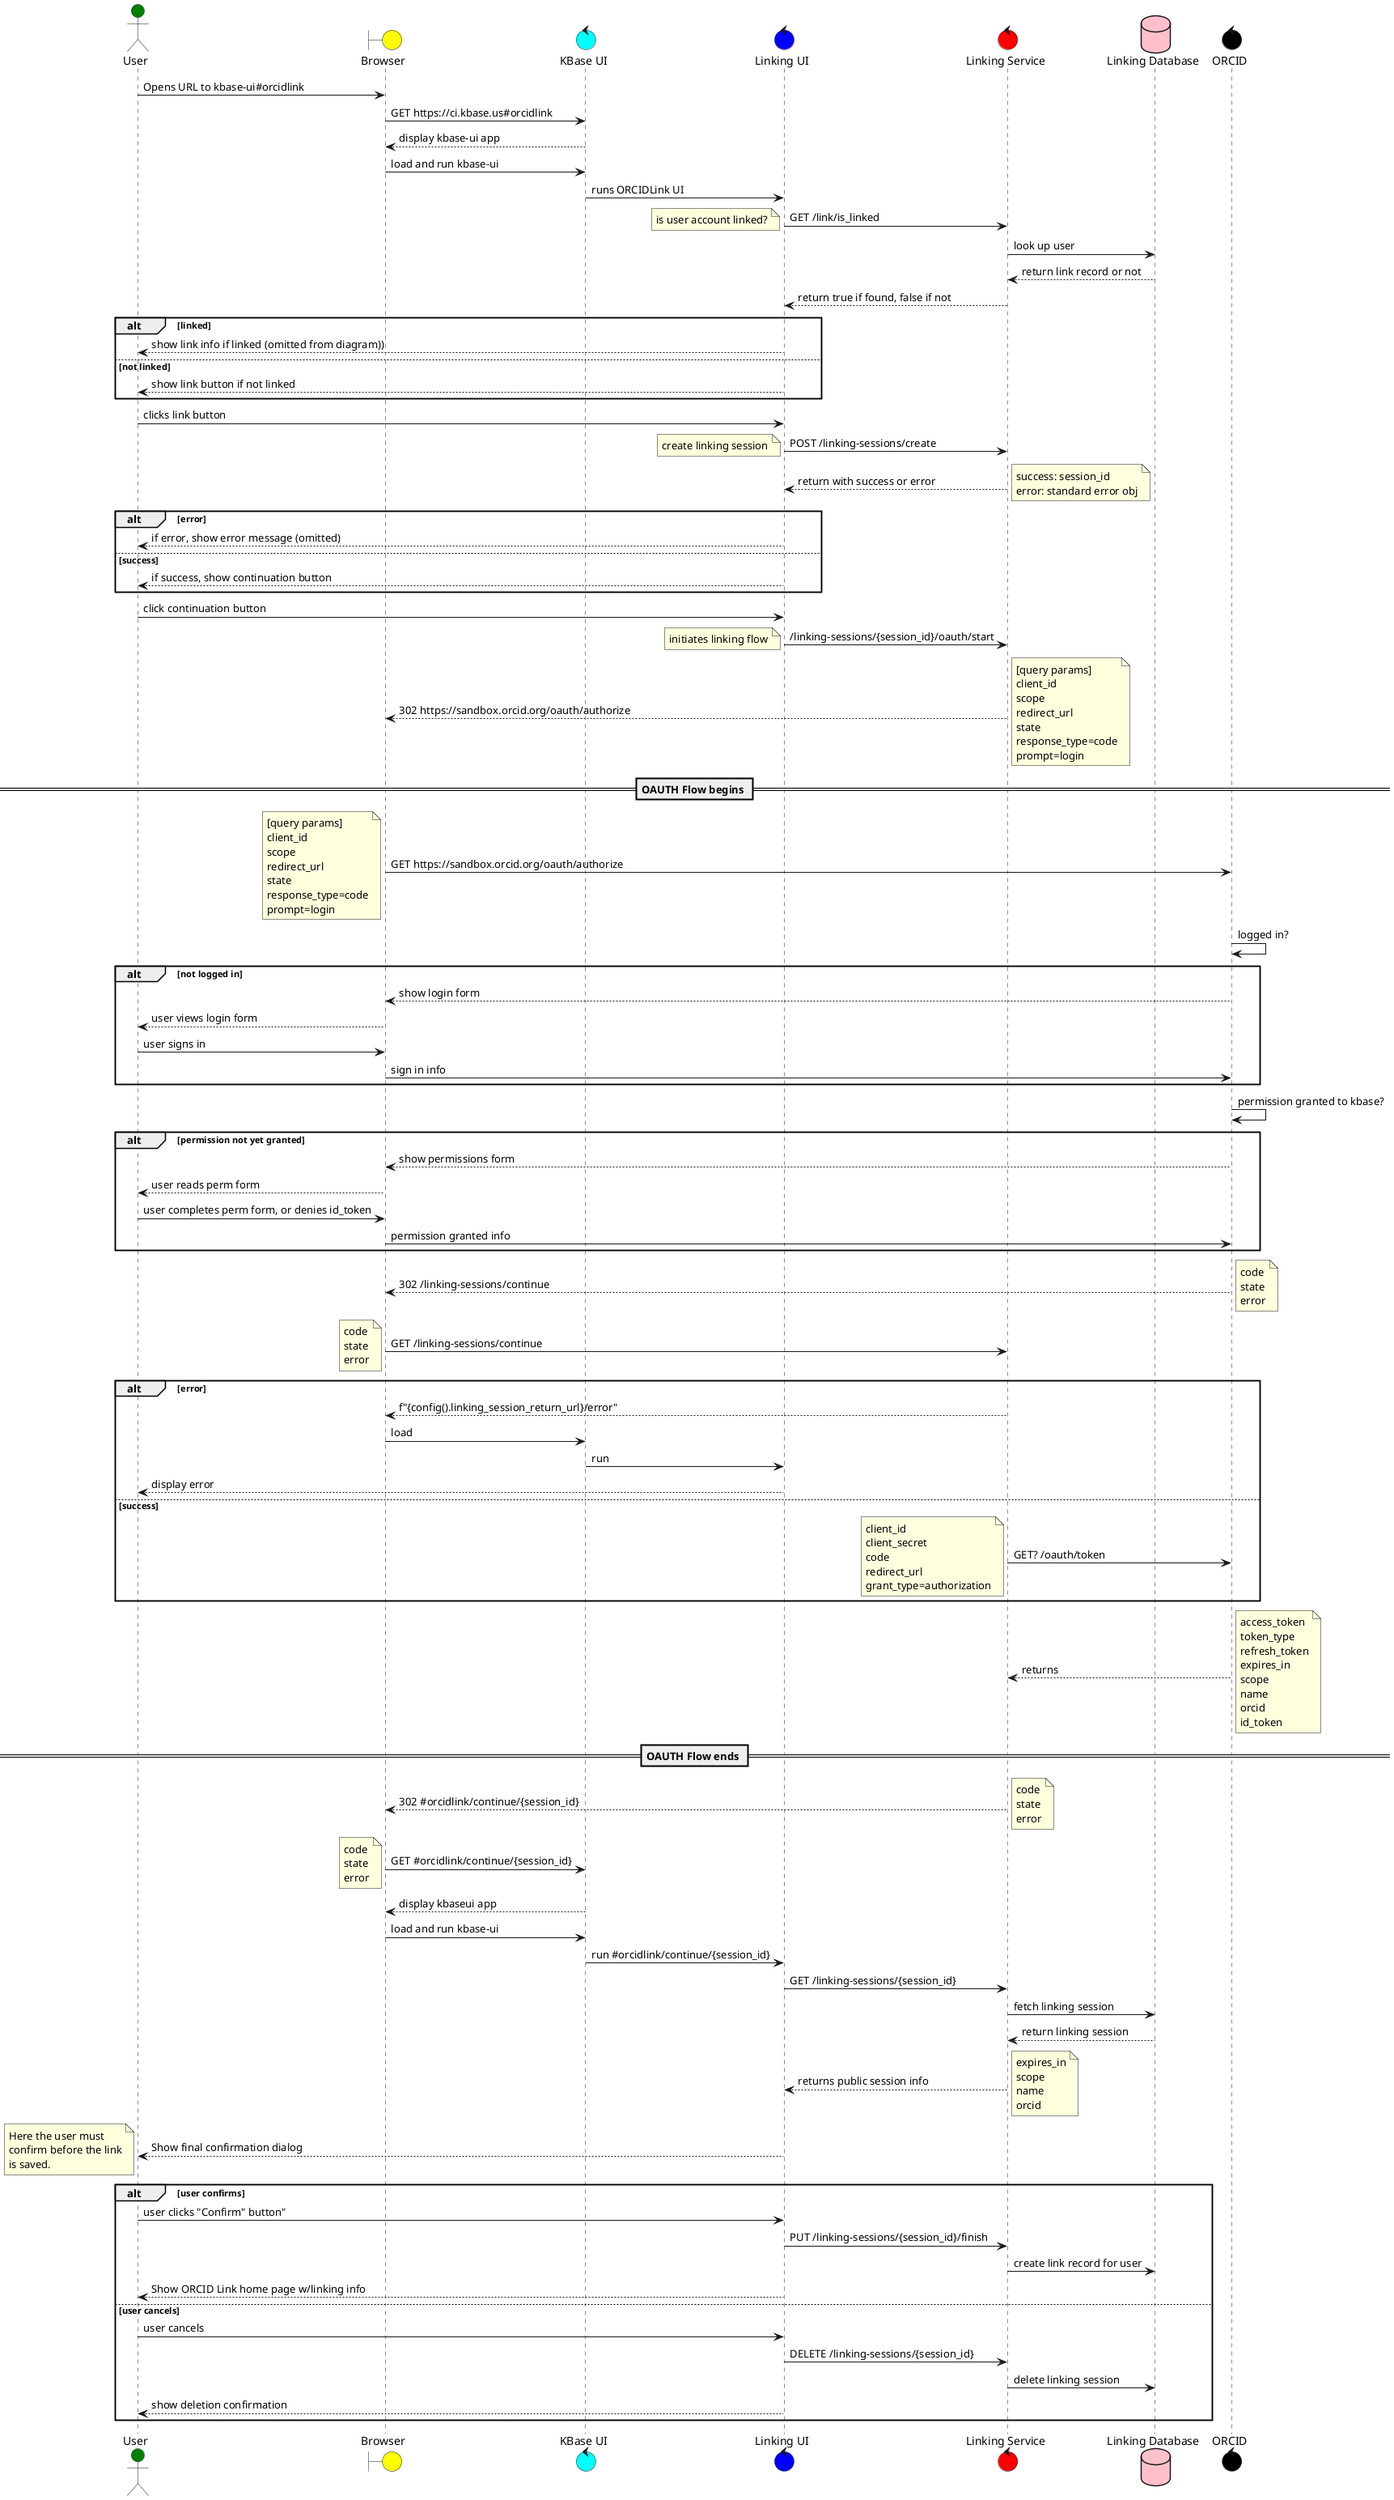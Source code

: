 @startuml

actor User #green
boundary Browser #yellow
control "KBase UI" as KBaseUI #aqua
control "Linking UI" as LinkingUI #blue
control "Linking Service" as LinkingService #red
database "Linking Database" as LinkingDB #pink
control "ORCID" as ORCID #black

User -> Browser: Opens URL to kbase-ui#orcidlink
Browser -> KBaseUI: GET https://ci.kbase.us#orcidlink
KBaseUI --> Browser: display kbase-ui app
Browser -> KBaseUI: load and run kbase-ui
KBaseUI -> LinkingUI: runs ORCIDLink UI
'Browser -> LinkingUI: runs
'LinkingUI --> User: interface loading
LinkingUI -> LinkingService: GET /link/is_linked
note left
is user account linked?
end note
LinkingService -> LinkingDB: look up user
LinkingDB -->LinkingService: return link record or not
LinkingService --> LinkingUI: return true if found, false if not

alt linked
LinkingUI --> User: show link info if linked (omitted from diagram))
else not linked
LinkingUI --> User: show link button if not linked
end

User -> LinkingUI: clicks link button
LinkingUI -> LinkingService: POST /linking-sessions/create
note left
create linking session
end note
LinkingService --> LinkingUI: return with success or error
note right
success: session_id
error: standard error obj
end note

alt error
LinkingUI --> User: if error, show error message (omitted)
else success
LinkingUI --> User: if success, show continuation button
end

User -> LinkingUI: click continuation button
LinkingUI ->  LinkingService:/linking-sessions/{session_id}/oauth/start
note left
initiates linking flow
end note
LinkingService --> Browser: 302 https://sandbox.orcid.org/oauth/authorize
note right
[query params]
client_id
scope
redirect_url
state
response_type=code
prompt=login
end note

== OAUTH Flow begins ==

Browser -> ORCID: GET https://sandbox.orcid.org/oauth/authorize
note left
[query params]
client_id
scope
redirect_url
state
response_type=code
prompt=login
end note

ORCID -> ORCID: logged in?
alt not logged in
ORCID --> Browser: show login form
Browser --> User: user views login form
User -> Browser: user signs in
Browser -> ORCID: sign in info
end

ORCID -> ORCID: permission granted to kbase?
alt permission not yet granted
ORCID --> Browser: show permissions form
Browser --> User: user reads perm form
User -> Browser: user completes perm form, or denies id_token
Browser -> ORCID: permission granted info
end

ORCID --> Browser: 302 /linking-sessions/continue
note right
code
state
error
end note

Browser -> LinkingService: GET /linking-sessions/continue
note left
code
state
error
end note

alt error
LinkingService --> Browser: f"{config().linking_session_return_url}/error"
Browser -> KBaseUI: load
KBaseUI -> LinkingUI: run
LinkingUI --> User: display error
else success
LinkingService -> ORCID: GET? /oauth/token
note left
client_id
client_secret
code
redirect_url
grant_type=authorization
end note
end

ORCID --> LinkingService: returns
note right
access_token
token_type
refresh_token
expires_in
scope
name
orcid
id_token
end note

== OAUTH Flow ends ==

LinkingService --> Browser: 302 #orcidlink/continue/{session_id}
note right
code
state
error
end note

Browser -> KBaseUI: GET #orcidlink/continue/{session_id}
note left
code
state
error
end note

KBaseUI --> Browser: display kbaseui app
Browser -> KBaseUI: load and run kbase-ui

KBaseUI -> LinkingUI: run #orcidlink/continue/{session_id}

LinkingUI -> LinkingService: GET /linking-sessions/{session_id}
LinkingService -> LinkingDB: fetch linking session
LinkingDB --> LinkingService: return linking session

LinkingService --> LinkingUI: returns public session info
note right
expires_in
scope
name
orcid
end note

LinkingUI --> User: Show final confirmation dialog
note left
Here the user must
confirm before the link
is saved.
end note


alt user confirms
User -> LinkingUI: user clicks "Confirm" button"
LinkingUI -> LinkingService: PUT /linking-sessions/{session_id}/finish
LinkingService -> LinkingDB: create link record for user
LinkingUI --> User: Show ORCID Link home page w/linking info
else user cancels
User -> LinkingUI: user cancels
LinkingUI -> LinkingService: DELETE /linking-sessions/{session_id}
LinkingService -> LinkingDB: delete linking session
LinkingUI --> User: show deletion confirmation
end


@enduml